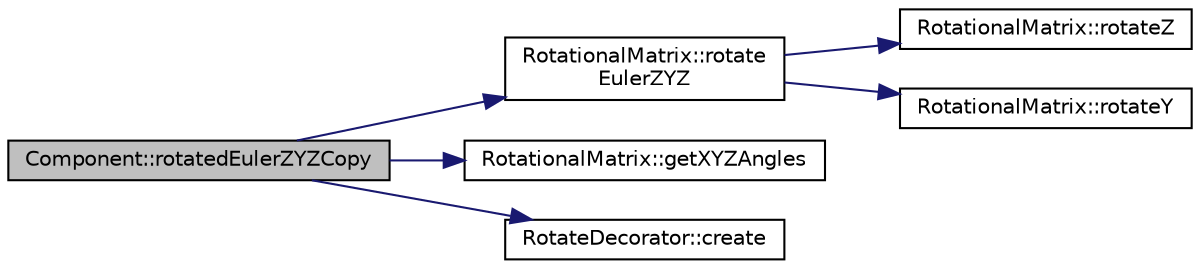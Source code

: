 digraph "Component::rotatedEulerZYZCopy"
{
  edge [fontname="Helvetica",fontsize="10",labelfontname="Helvetica",labelfontsize="10"];
  node [fontname="Helvetica",fontsize="10",shape=record];
  rankdir="LR";
  Node1 [label="Component::rotatedEulerZYZCopy",height=0.2,width=0.4,color="black", fillcolor="grey75", style="filled" fontcolor="black"];
  Node1 -> Node2 [color="midnightblue",fontsize="10",style="solid",fontname="Helvetica"];
  Node2 [label="RotationalMatrix::rotate\lEulerZYZ",height=0.2,width=0.4,color="black", fillcolor="white", style="filled",URL="$classRotationalMatrix.html#a5c3409d05d844696cd5be7399eefa5dc",tooltip="Applies an Euler rotation around z, y&#39;, z&#39;&#39; Applies three rotations around z, x&#39; and z&#39;&#39;..."];
  Node2 -> Node3 [color="midnightblue",fontsize="10",style="solid",fontname="Helvetica"];
  Node3 [label="RotationalMatrix::rotateZ",height=0.2,width=0.4,color="black", fillcolor="white", style="filled",URL="$classRotationalMatrix.html#a22d975b459aa676f92fccfdeedbf8878",tooltip="Applies a rotation around current z axis Applies a rotation around current z axis."];
  Node2 -> Node4 [color="midnightblue",fontsize="10",style="solid",fontname="Helvetica"];
  Node4 [label="RotationalMatrix::rotateY",height=0.2,width=0.4,color="black", fillcolor="white", style="filled",URL="$classRotationalMatrix.html#a6df7dea4bd4f2e5e826f5ffff9c9846b",tooltip="Applies a rotation around current y axis Applies a rotation around current y axis."];
  Node1 -> Node5 [color="midnightblue",fontsize="10",style="solid",fontname="Helvetica"];
  Node5 [label="RotationalMatrix::getXYZAngles",height=0.2,width=0.4,color="black", fillcolor="white", style="filled",URL="$classRotationalMatrix.html#a283539fd24da6b9477d763f6ea53b40a",tooltip="Gets the rotation angles about the fixed axes x,y,z. Obtains the rotation angles about the fixed x..."];
  Node1 -> Node6 [color="midnightblue",fontsize="10",style="solid",fontname="Helvetica"];
  Node6 [label="RotateDecorator::create",height=0.2,width=0.4,color="black", fillcolor="white", style="filled",URL="$classRotateDecorator.html#a1c259b6b8731e985a46a7f985c1ae511",tooltip="Default factory method."];
}
